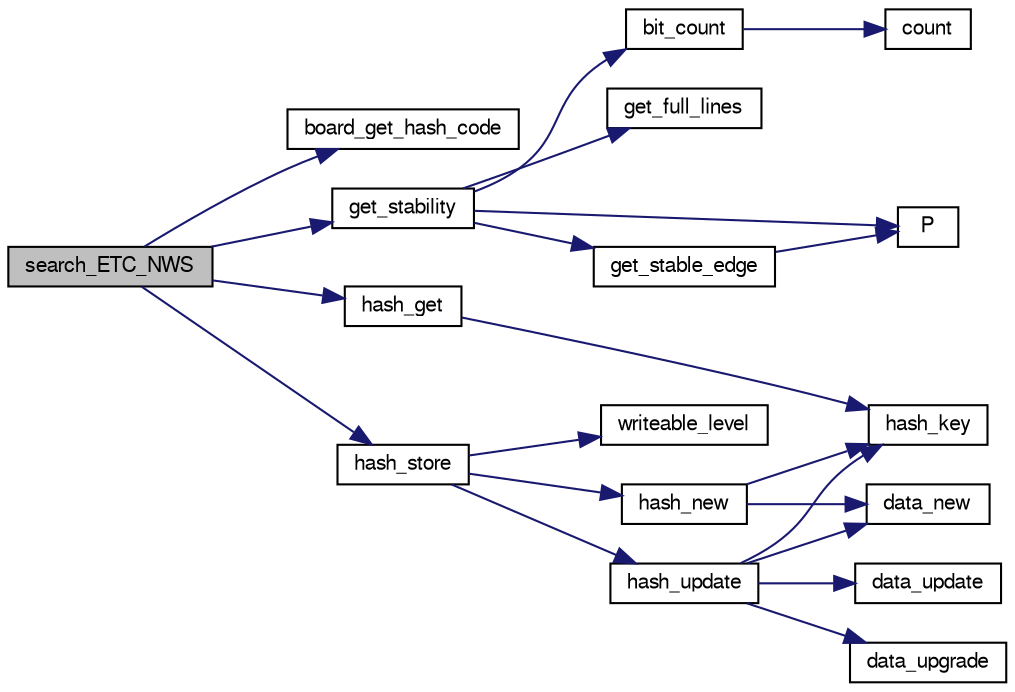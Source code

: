 digraph "search_ETC_NWS"
{
 // LATEX_PDF_SIZE
  bgcolor="transparent";
  edge [fontname="FreeSans",fontsize="10",labelfontname="FreeSans",labelfontsize="10"];
  node [fontname="FreeSans",fontsize="10",shape=record];
  rankdir="LR";
  Node1 [label="search_ETC_NWS",height=0.2,width=0.4,color="black", fillcolor="grey75", style="filled", fontcolor="black",tooltip="Enhanced Transposition Cutoff (ETC)."];
  Node1 -> Node2 [color="midnightblue",fontsize="10",style="solid",fontname="FreeSans"];
  Node2 [label="board_get_hash_code",height=0.2,width=0.4,color="black",URL="$board_8c.html#a0e6cff6e714bcb714e2b9b2d7b9fbec6",tooltip="Compute a hash code."];
  Node1 -> Node3 [color="midnightblue",fontsize="10",style="solid",fontname="FreeSans"];
  Node3 [label="get_stability",height=0.2,width=0.4,color="black",URL="$board_8c.html#a60e2b7416c26d30fd43e091c954d43b8",tooltip="Estimate the stability."];
  Node3 -> Node4 [color="midnightblue",fontsize="10",style="solid",fontname="FreeSans"];
  Node4 [label="bit_count",height=0.2,width=0.4,color="black",URL="$bit_8c.html#a830fec0a90989da1f1900ff609b92167",tooltip="Count the number of bits set to one in an unsigned long long."];
  Node4 -> Node5 [color="midnightblue",fontsize="10",style="solid",fontname="FreeSans"];
  Node5 [label="count",height=0.2,width=0.4,color="black",URL="$generate__flip_8c.html#a1a1d6a2cdbded5c35040f6555e948770",tooltip=" "];
  Node3 -> Node6 [color="midnightblue",fontsize="10",style="solid",fontname="FreeSans"];
  Node6 [label="get_full_lines",height=0.2,width=0.4,color="black",URL="$board_8c.html#a95361f5ad60bdcee3139f74bf3f111b7",tooltip="Get full lines."];
  Node3 -> Node7 [color="midnightblue",fontsize="10",style="solid",fontname="FreeSans"];
  Node7 [label="get_stable_edge",height=0.2,width=0.4,color="black",URL="$board_8c.html#a2d71c0e083142ec8316c0df0b2e83e42",tooltip="Get stable edge."];
  Node7 -> Node8 [color="midnightblue",fontsize="10",style="solid",fontname="FreeSans"];
  Node8 [label="P",height=0.2,width=0.4,color="black",URL="$generate__flip_8c.html#a11481f01e169aee1117c83a352c22222",tooltip=" "];
  Node3 -> Node8 [color="midnightblue",fontsize="10",style="solid",fontname="FreeSans"];
  Node1 -> Node9 [color="midnightblue",fontsize="10",style="solid",fontname="FreeSans"];
  Node9 [label="hash_get",height=0.2,width=0.4,color="black",URL="$hash-lock-free_8c.html#a6f54ce833279fec9ac110dcce45565ad",tooltip="Find an hash table entry according to the evaluated board hash codes."];
  Node9 -> Node10 [color="midnightblue",fontsize="10",style="solid",fontname="FreeSans"];
  Node10 [label="hash_key",height=0.2,width=0.4,color="black",URL="$hash-lock-free_8c.html#aeafd0b4e6665b357afcff5dd30723c15",tooltip="Transform hash data into a 64 bits key."];
  Node1 -> Node11 [color="midnightblue",fontsize="10",style="solid",fontname="FreeSans"];
  Node11 [label="hash_store",height=0.2,width=0.4,color="black",URL="$hash-lock-free_8c.html#ae70e5c17e3d2cf7fb49e085be7092843",tooltip="Store an hashtable item."];
  Node11 -> Node12 [color="midnightblue",fontsize="10",style="solid",fontname="FreeSans"];
  Node12 [label="hash_new",height=0.2,width=0.4,color="black",URL="$hash-lock-free_8c.html#ad5221370b52335bbd99bc7032f212481",tooltip="Initialize a new hash table item."];
  Node12 -> Node13 [color="midnightblue",fontsize="10",style="solid",fontname="FreeSans"];
  Node13 [label="data_new",height=0.2,width=0.4,color="black",URL="$hash-lock-free_8c.html#a2b54fb82510eda54054d5b44a706f566",tooltip=" "];
  Node12 -> Node10 [color="midnightblue",fontsize="10",style="solid",fontname="FreeSans"];
  Node11 -> Node14 [color="midnightblue",fontsize="10",style="solid",fontname="FreeSans"];
  Node14 [label="hash_update",height=0.2,width=0.4,color="black",URL="$hash-lock-free_8c.html#a8cd45c12c1c253e7c40e12dd2b3a310c",tooltip="update the hash entry"];
  Node14 -> Node13 [color="midnightblue",fontsize="10",style="solid",fontname="FreeSans"];
  Node14 -> Node15 [color="midnightblue",fontsize="10",style="solid",fontname="FreeSans"];
  Node15 [label="data_update",height=0.2,width=0.4,color="black",URL="$hash-lock-free_8c.html#a47753cf3fd941538e52cd282b3d49e20",tooltip="update an hash table item."];
  Node14 -> Node16 [color="midnightblue",fontsize="10",style="solid",fontname="FreeSans"];
  Node16 [label="data_upgrade",height=0.2,width=0.4,color="black",URL="$hash-lock-free_8c.html#a88da9c021a86d5958925d7cca64920f3",tooltip="Upgrade an hash table item."];
  Node14 -> Node10 [color="midnightblue",fontsize="10",style="solid",fontname="FreeSans"];
  Node11 -> Node17 [color="midnightblue",fontsize="10",style="solid",fontname="FreeSans"];
  Node17 [label="writeable_level",height=0.2,width=0.4,color="black",URL="$hash-lock-free_8c.html#aa41c220979591f6be05f9c30fae53261",tooltip="make a level from date, cost, depth & selectivity."];
}

